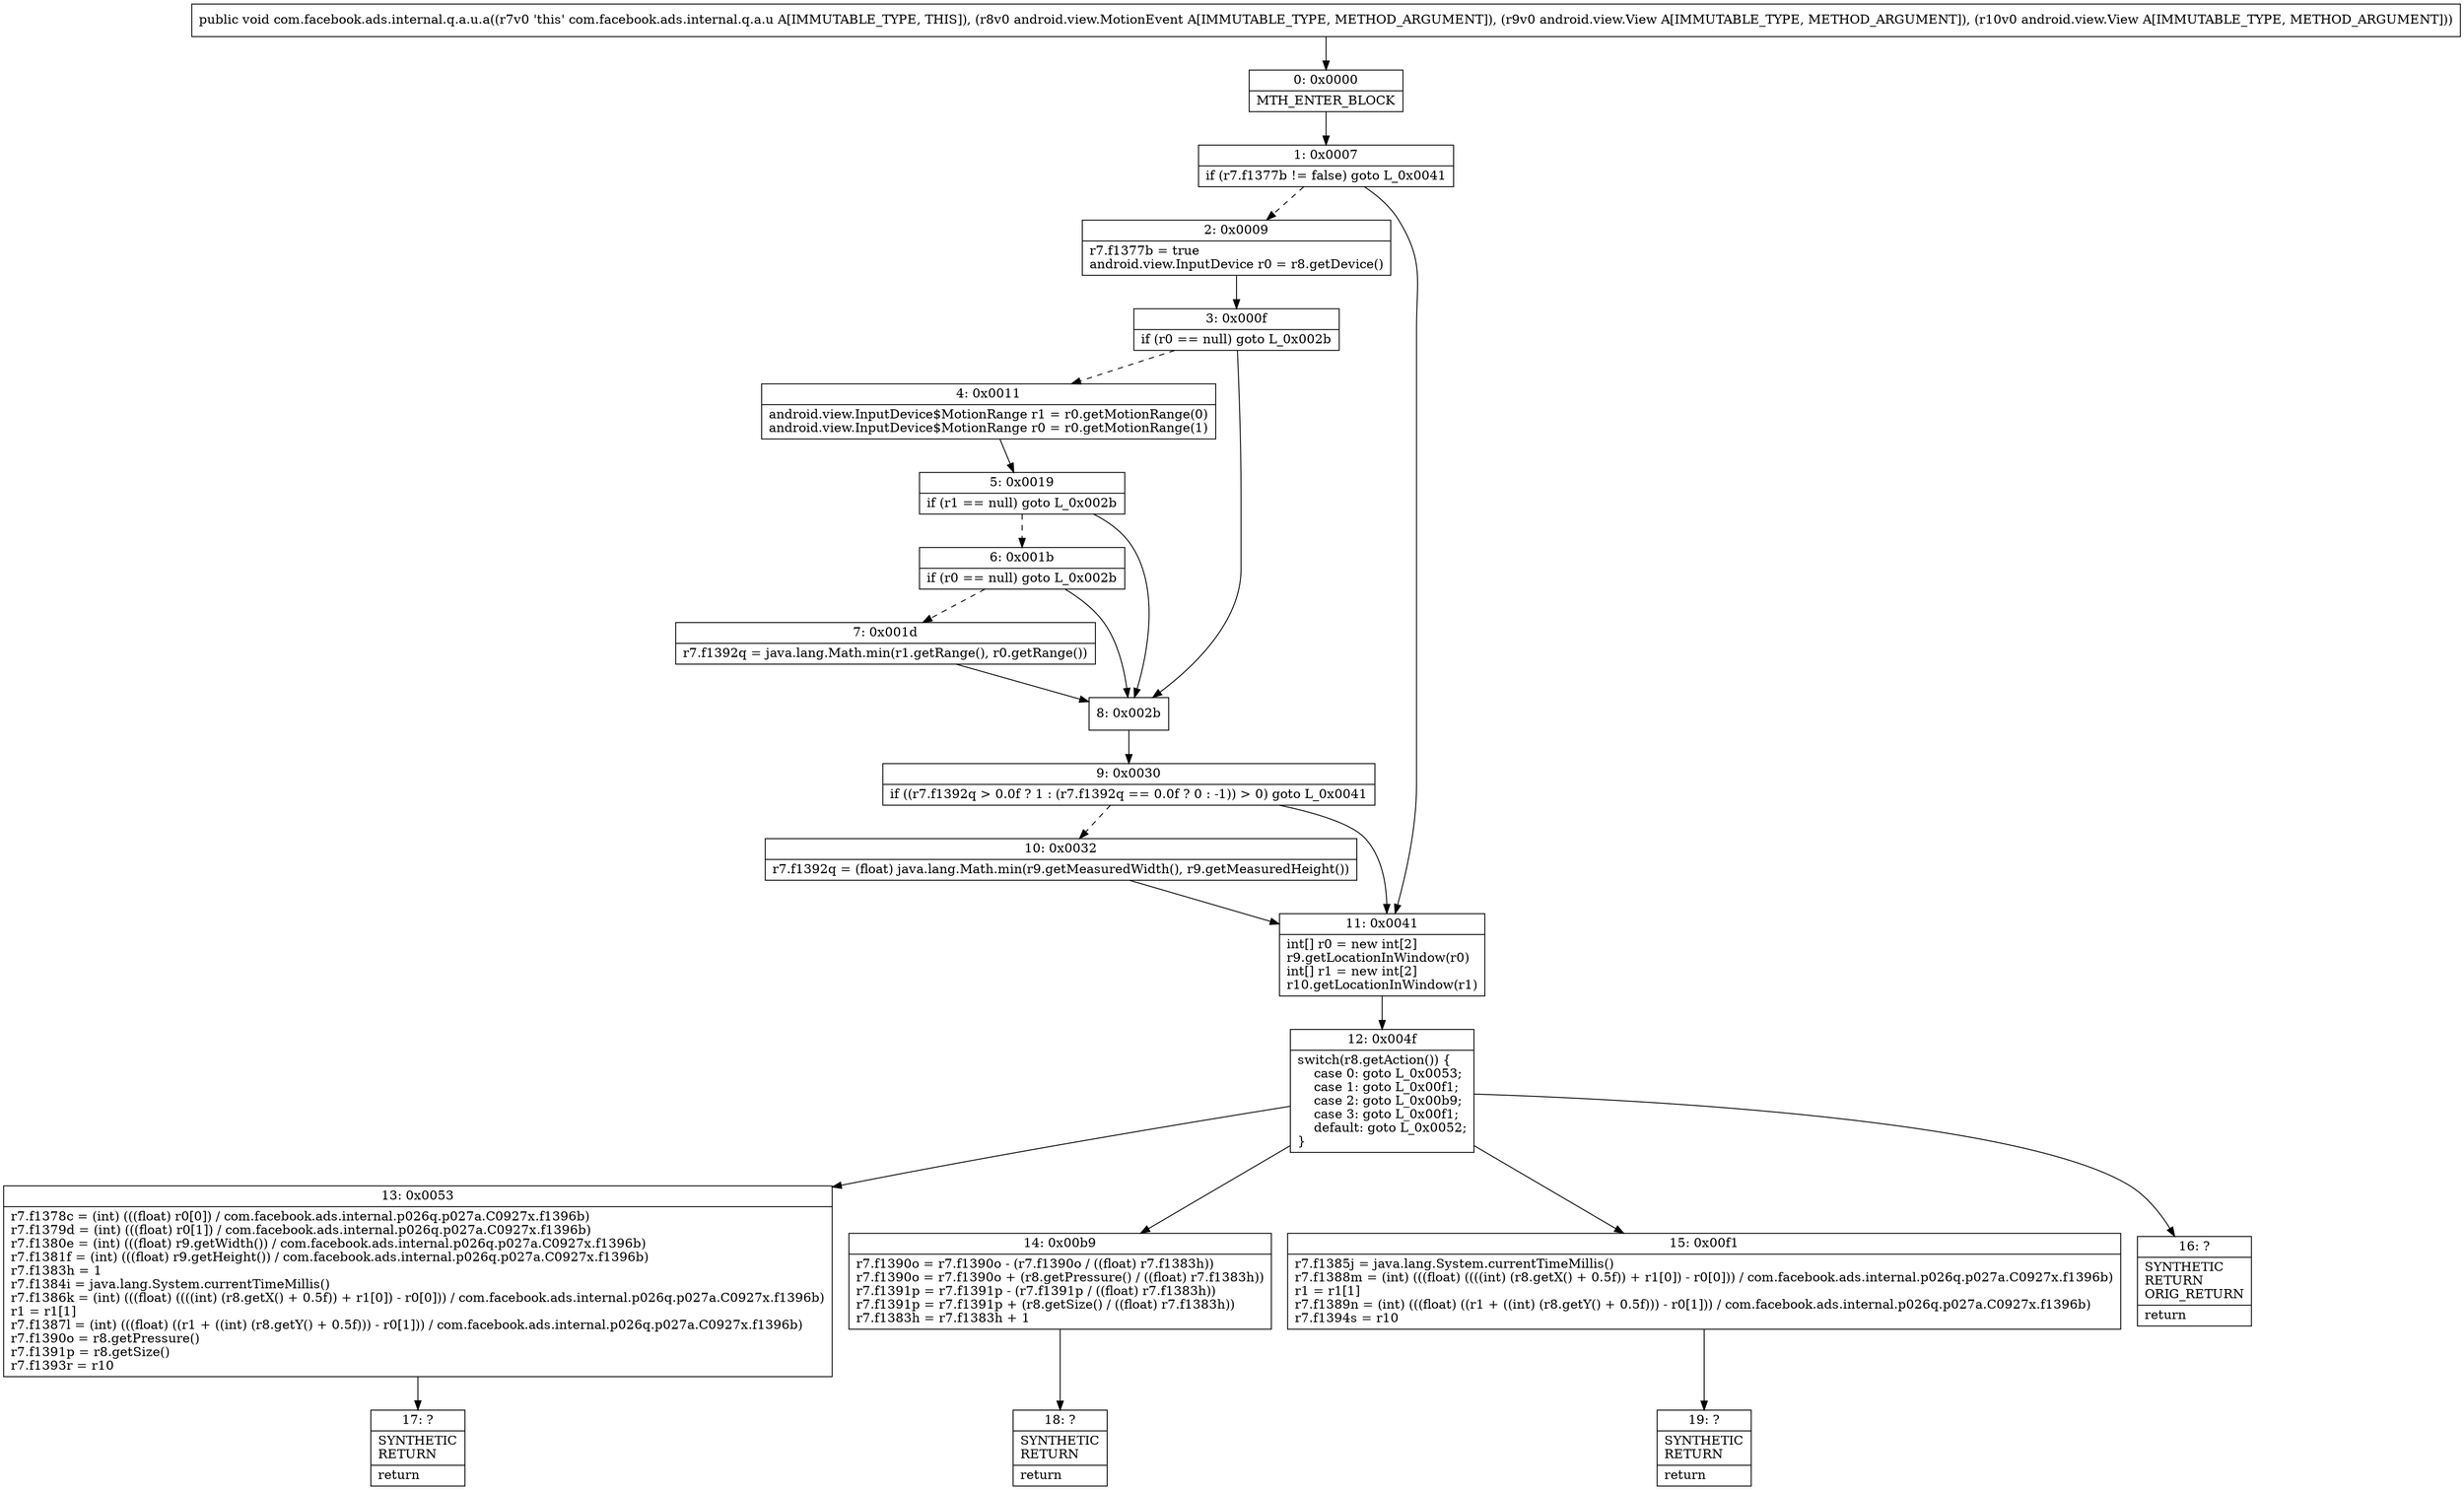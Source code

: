 digraph "CFG forcom.facebook.ads.internal.q.a.u.a(Landroid\/view\/MotionEvent;Landroid\/view\/View;Landroid\/view\/View;)V" {
Node_0 [shape=record,label="{0\:\ 0x0000|MTH_ENTER_BLOCK\l}"];
Node_1 [shape=record,label="{1\:\ 0x0007|if (r7.f1377b != false) goto L_0x0041\l}"];
Node_2 [shape=record,label="{2\:\ 0x0009|r7.f1377b = true\landroid.view.InputDevice r0 = r8.getDevice()\l}"];
Node_3 [shape=record,label="{3\:\ 0x000f|if (r0 == null) goto L_0x002b\l}"];
Node_4 [shape=record,label="{4\:\ 0x0011|android.view.InputDevice$MotionRange r1 = r0.getMotionRange(0)\landroid.view.InputDevice$MotionRange r0 = r0.getMotionRange(1)\l}"];
Node_5 [shape=record,label="{5\:\ 0x0019|if (r1 == null) goto L_0x002b\l}"];
Node_6 [shape=record,label="{6\:\ 0x001b|if (r0 == null) goto L_0x002b\l}"];
Node_7 [shape=record,label="{7\:\ 0x001d|r7.f1392q = java.lang.Math.min(r1.getRange(), r0.getRange())\l}"];
Node_8 [shape=record,label="{8\:\ 0x002b}"];
Node_9 [shape=record,label="{9\:\ 0x0030|if ((r7.f1392q \> 0.0f ? 1 : (r7.f1392q == 0.0f ? 0 : \-1)) \> 0) goto L_0x0041\l}"];
Node_10 [shape=record,label="{10\:\ 0x0032|r7.f1392q = (float) java.lang.Math.min(r9.getMeasuredWidth(), r9.getMeasuredHeight())\l}"];
Node_11 [shape=record,label="{11\:\ 0x0041|int[] r0 = new int[2]\lr9.getLocationInWindow(r0)\lint[] r1 = new int[2]\lr10.getLocationInWindow(r1)\l}"];
Node_12 [shape=record,label="{12\:\ 0x004f|switch(r8.getAction()) \{\l    case 0: goto L_0x0053;\l    case 1: goto L_0x00f1;\l    case 2: goto L_0x00b9;\l    case 3: goto L_0x00f1;\l    default: goto L_0x0052;\l\}\l}"];
Node_13 [shape=record,label="{13\:\ 0x0053|r7.f1378c = (int) (((float) r0[0]) \/ com.facebook.ads.internal.p026q.p027a.C0927x.f1396b)\lr7.f1379d = (int) (((float) r0[1]) \/ com.facebook.ads.internal.p026q.p027a.C0927x.f1396b)\lr7.f1380e = (int) (((float) r9.getWidth()) \/ com.facebook.ads.internal.p026q.p027a.C0927x.f1396b)\lr7.f1381f = (int) (((float) r9.getHeight()) \/ com.facebook.ads.internal.p026q.p027a.C0927x.f1396b)\lr7.f1383h = 1\lr7.f1384i = java.lang.System.currentTimeMillis()\lr7.f1386k = (int) (((float) ((((int) (r8.getX() + 0.5f)) + r1[0]) \- r0[0])) \/ com.facebook.ads.internal.p026q.p027a.C0927x.f1396b)\lr1 = r1[1]\lr7.f1387l = (int) (((float) ((r1 + ((int) (r8.getY() + 0.5f))) \- r0[1])) \/ com.facebook.ads.internal.p026q.p027a.C0927x.f1396b)\lr7.f1390o = r8.getPressure()\lr7.f1391p = r8.getSize()\lr7.f1393r = r10\l}"];
Node_14 [shape=record,label="{14\:\ 0x00b9|r7.f1390o = r7.f1390o \- (r7.f1390o \/ ((float) r7.f1383h))\lr7.f1390o = r7.f1390o + (r8.getPressure() \/ ((float) r7.f1383h))\lr7.f1391p = r7.f1391p \- (r7.f1391p \/ ((float) r7.f1383h))\lr7.f1391p = r7.f1391p + (r8.getSize() \/ ((float) r7.f1383h))\lr7.f1383h = r7.f1383h + 1\l}"];
Node_15 [shape=record,label="{15\:\ 0x00f1|r7.f1385j = java.lang.System.currentTimeMillis()\lr7.f1388m = (int) (((float) ((((int) (r8.getX() + 0.5f)) + r1[0]) \- r0[0])) \/ com.facebook.ads.internal.p026q.p027a.C0927x.f1396b)\lr1 = r1[1]\lr7.f1389n = (int) (((float) ((r1 + ((int) (r8.getY() + 0.5f))) \- r0[1])) \/ com.facebook.ads.internal.p026q.p027a.C0927x.f1396b)\lr7.f1394s = r10\l}"];
Node_16 [shape=record,label="{16\:\ ?|SYNTHETIC\lRETURN\lORIG_RETURN\l|return\l}"];
Node_17 [shape=record,label="{17\:\ ?|SYNTHETIC\lRETURN\l|return\l}"];
Node_18 [shape=record,label="{18\:\ ?|SYNTHETIC\lRETURN\l|return\l}"];
Node_19 [shape=record,label="{19\:\ ?|SYNTHETIC\lRETURN\l|return\l}"];
MethodNode[shape=record,label="{public void com.facebook.ads.internal.q.a.u.a((r7v0 'this' com.facebook.ads.internal.q.a.u A[IMMUTABLE_TYPE, THIS]), (r8v0 android.view.MotionEvent A[IMMUTABLE_TYPE, METHOD_ARGUMENT]), (r9v0 android.view.View A[IMMUTABLE_TYPE, METHOD_ARGUMENT]), (r10v0 android.view.View A[IMMUTABLE_TYPE, METHOD_ARGUMENT])) }"];
MethodNode -> Node_0;
Node_0 -> Node_1;
Node_1 -> Node_2[style=dashed];
Node_1 -> Node_11;
Node_2 -> Node_3;
Node_3 -> Node_4[style=dashed];
Node_3 -> Node_8;
Node_4 -> Node_5;
Node_5 -> Node_6[style=dashed];
Node_5 -> Node_8;
Node_6 -> Node_7[style=dashed];
Node_6 -> Node_8;
Node_7 -> Node_8;
Node_8 -> Node_9;
Node_9 -> Node_10[style=dashed];
Node_9 -> Node_11;
Node_10 -> Node_11;
Node_11 -> Node_12;
Node_12 -> Node_13;
Node_12 -> Node_14;
Node_12 -> Node_15;
Node_12 -> Node_16;
Node_13 -> Node_17;
Node_14 -> Node_18;
Node_15 -> Node_19;
}


